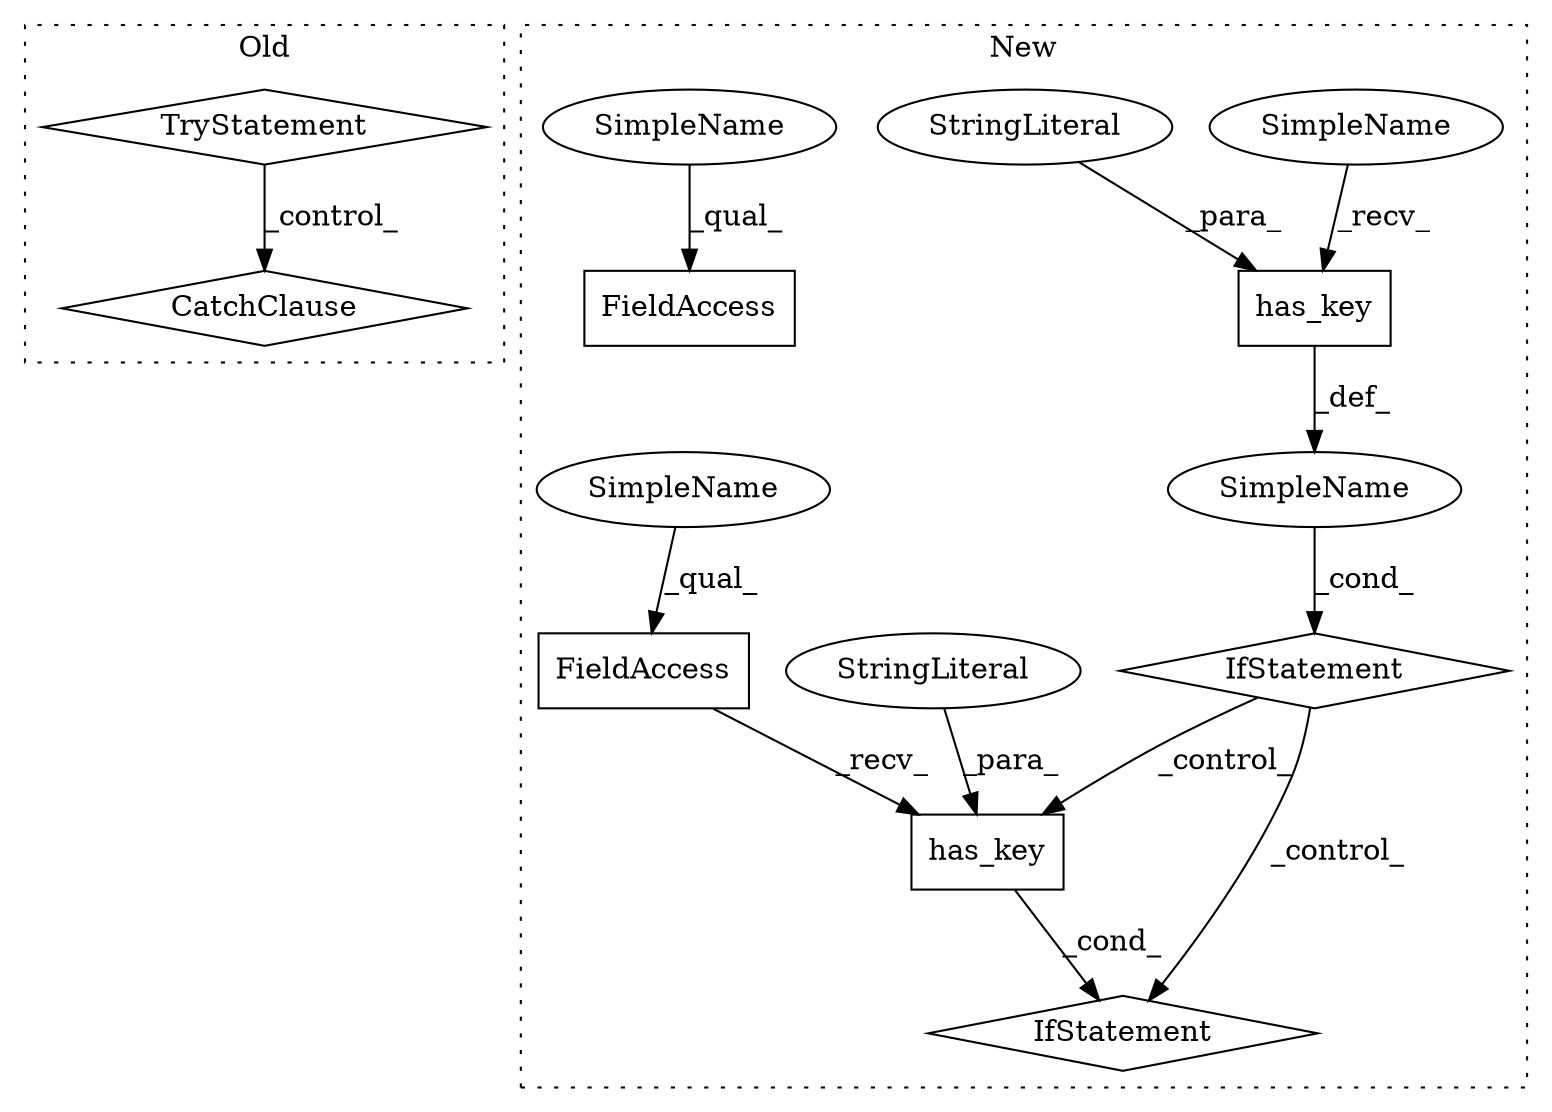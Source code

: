 digraph G {
subgraph cluster0 {
1 [label="CatchClause" a="12" s="326,360" l="11,2" shape="diamond"];
6 [label="TryStatement" a="54" s="276" l="4" shape="diamond"];
label = "Old";
style="dotted";
}
subgraph cluster1 {
2 [label="has_key" a="32" s="432,454" l="8,1" shape="box"];
3 [label="SimpleName" a="42" s="" l="" shape="ellipse"];
4 [label="IfStatement" a="25" s="414,455" l="4,2" shape="diamond"];
5 [label="has_key" a="32" s="285,317" l="8,1" shape="box"];
7 [label="FieldAccess" a="22" s="418" l="13" shape="box"];
8 [label="FieldAccess" a="22" s="575" l="17" shape="box"];
9 [label="IfStatement" a="25" s="276,318" l="4,2" shape="diamond"];
10 [label="StringLiteral" a="45" s="440" l="14" shape="ellipse"];
11 [label="StringLiteral" a="45" s="293" l="24" shape="ellipse"];
12 [label="SimpleName" a="42" s="280" l="4" shape="ellipse"];
13 [label="SimpleName" a="42" s="575" l="4" shape="ellipse"];
14 [label="SimpleName" a="42" s="418" l="4" shape="ellipse"];
label = "New";
style="dotted";
}
2 -> 4 [label="_cond_"];
3 -> 9 [label="_cond_"];
5 -> 3 [label="_def_"];
6 -> 1 [label="_control_"];
7 -> 2 [label="_recv_"];
9 -> 4 [label="_control_"];
9 -> 2 [label="_control_"];
10 -> 2 [label="_para_"];
11 -> 5 [label="_para_"];
12 -> 5 [label="_recv_"];
13 -> 8 [label="_qual_"];
14 -> 7 [label="_qual_"];
}
